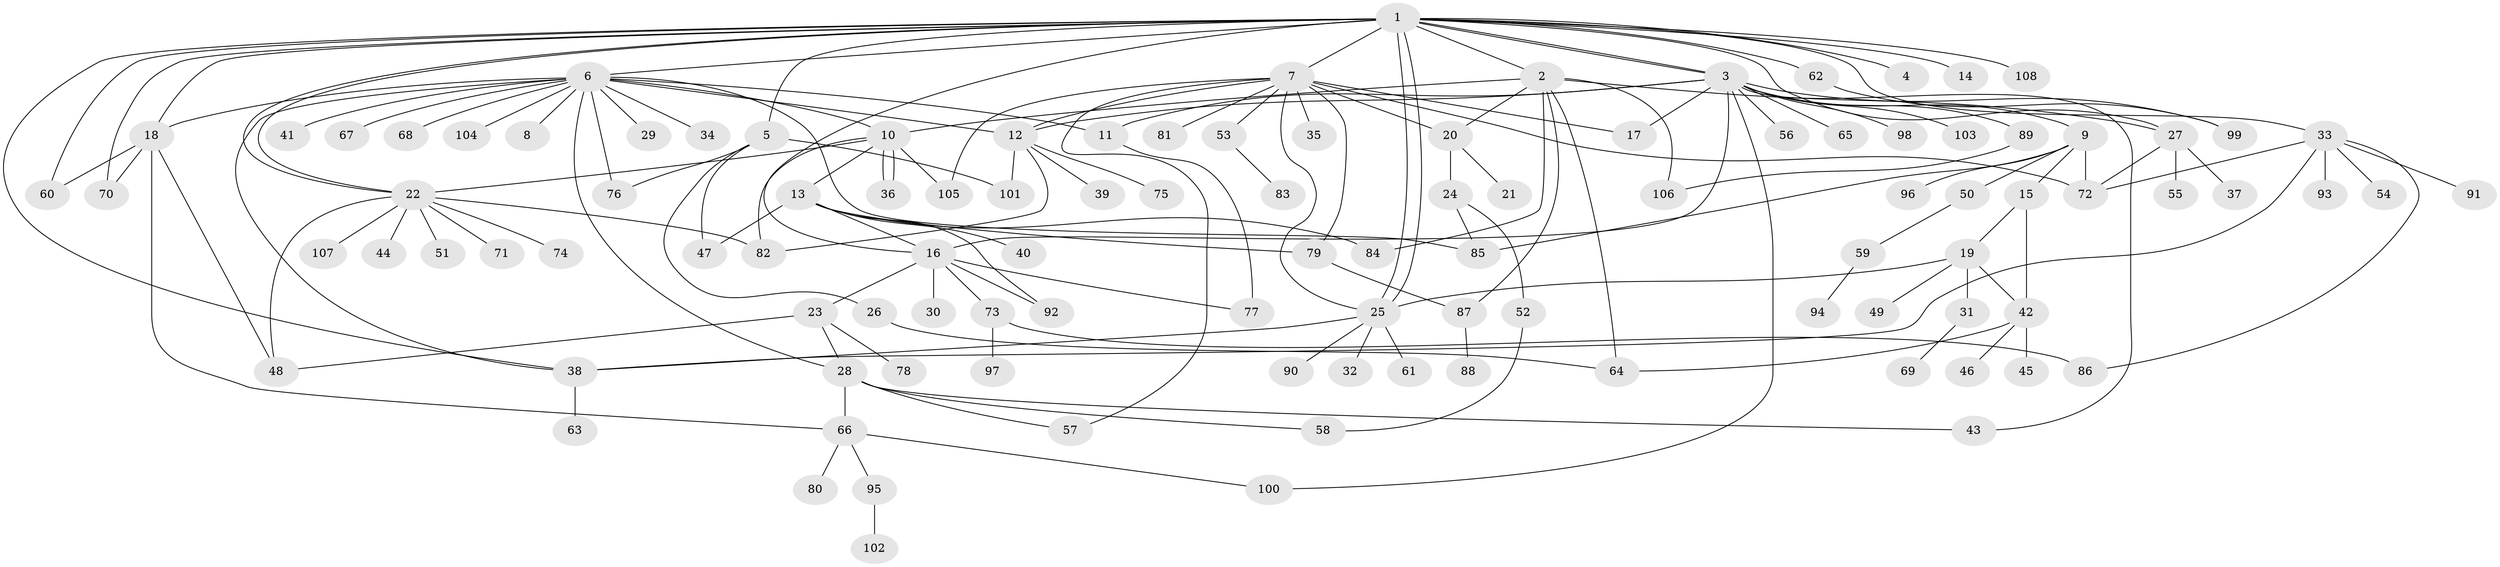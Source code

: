 // coarse degree distribution, {20: 0.011764705882352941, 8: 0.03529411764705882, 15: 0.011764705882352941, 5: 0.058823529411764705, 21: 0.011764705882352941, 12: 0.011764705882352941, 1: 0.4823529411764706, 6: 0.023529411764705882, 3: 0.058823529411764705, 10: 0.011764705882352941, 7: 0.023529411764705882, 2: 0.2, 4: 0.047058823529411764, 9: 0.011764705882352941}
// Generated by graph-tools (version 1.1) at 2025/23/03/03/25 07:23:55]
// undirected, 108 vertices, 159 edges
graph export_dot {
graph [start="1"]
  node [color=gray90,style=filled];
  1;
  2;
  3;
  4;
  5;
  6;
  7;
  8;
  9;
  10;
  11;
  12;
  13;
  14;
  15;
  16;
  17;
  18;
  19;
  20;
  21;
  22;
  23;
  24;
  25;
  26;
  27;
  28;
  29;
  30;
  31;
  32;
  33;
  34;
  35;
  36;
  37;
  38;
  39;
  40;
  41;
  42;
  43;
  44;
  45;
  46;
  47;
  48;
  49;
  50;
  51;
  52;
  53;
  54;
  55;
  56;
  57;
  58;
  59;
  60;
  61;
  62;
  63;
  64;
  65;
  66;
  67;
  68;
  69;
  70;
  71;
  72;
  73;
  74;
  75;
  76;
  77;
  78;
  79;
  80;
  81;
  82;
  83;
  84;
  85;
  86;
  87;
  88;
  89;
  90;
  91;
  92;
  93;
  94;
  95;
  96;
  97;
  98;
  99;
  100;
  101;
  102;
  103;
  104;
  105;
  106;
  107;
  108;
  1 -- 2;
  1 -- 3;
  1 -- 3;
  1 -- 4;
  1 -- 5;
  1 -- 6;
  1 -- 7;
  1 -- 14;
  1 -- 16;
  1 -- 18;
  1 -- 22;
  1 -- 22;
  1 -- 25;
  1 -- 25;
  1 -- 27;
  1 -- 33;
  1 -- 38;
  1 -- 60;
  1 -- 62;
  1 -- 70;
  1 -- 108;
  2 -- 10;
  2 -- 20;
  2 -- 27;
  2 -- 64;
  2 -- 84;
  2 -- 87;
  2 -- 106;
  3 -- 9;
  3 -- 11;
  3 -- 12;
  3 -- 16;
  3 -- 17;
  3 -- 43;
  3 -- 56;
  3 -- 65;
  3 -- 89;
  3 -- 98;
  3 -- 99;
  3 -- 100;
  3 -- 103;
  5 -- 26;
  5 -- 47;
  5 -- 76;
  5 -- 101;
  6 -- 8;
  6 -- 10;
  6 -- 11;
  6 -- 12;
  6 -- 18;
  6 -- 28;
  6 -- 29;
  6 -- 34;
  6 -- 38;
  6 -- 41;
  6 -- 67;
  6 -- 68;
  6 -- 76;
  6 -- 85;
  6 -- 104;
  7 -- 12;
  7 -- 17;
  7 -- 20;
  7 -- 25;
  7 -- 35;
  7 -- 53;
  7 -- 57;
  7 -- 72;
  7 -- 79;
  7 -- 81;
  7 -- 105;
  9 -- 15;
  9 -- 50;
  9 -- 72;
  9 -- 85;
  9 -- 96;
  10 -- 13;
  10 -- 22;
  10 -- 36;
  10 -- 36;
  10 -- 82;
  10 -- 105;
  11 -- 77;
  12 -- 39;
  12 -- 75;
  12 -- 82;
  12 -- 101;
  13 -- 16;
  13 -- 40;
  13 -- 47;
  13 -- 79;
  13 -- 84;
  13 -- 92;
  15 -- 19;
  15 -- 42;
  16 -- 23;
  16 -- 30;
  16 -- 73;
  16 -- 77;
  16 -- 92;
  18 -- 48;
  18 -- 60;
  18 -- 66;
  18 -- 70;
  19 -- 25;
  19 -- 31;
  19 -- 42;
  19 -- 49;
  20 -- 21;
  20 -- 24;
  22 -- 44;
  22 -- 48;
  22 -- 51;
  22 -- 71;
  22 -- 74;
  22 -- 82;
  22 -- 107;
  23 -- 28;
  23 -- 48;
  23 -- 78;
  24 -- 52;
  24 -- 85;
  25 -- 32;
  25 -- 38;
  25 -- 61;
  25 -- 90;
  26 -- 64;
  27 -- 37;
  27 -- 55;
  27 -- 72;
  28 -- 43;
  28 -- 57;
  28 -- 58;
  28 -- 66;
  31 -- 69;
  33 -- 38;
  33 -- 54;
  33 -- 72;
  33 -- 86;
  33 -- 91;
  33 -- 93;
  38 -- 63;
  42 -- 45;
  42 -- 46;
  42 -- 64;
  50 -- 59;
  52 -- 58;
  53 -- 83;
  59 -- 94;
  62 -- 99;
  66 -- 80;
  66 -- 95;
  66 -- 100;
  73 -- 86;
  73 -- 97;
  79 -- 87;
  87 -- 88;
  89 -- 106;
  95 -- 102;
}
